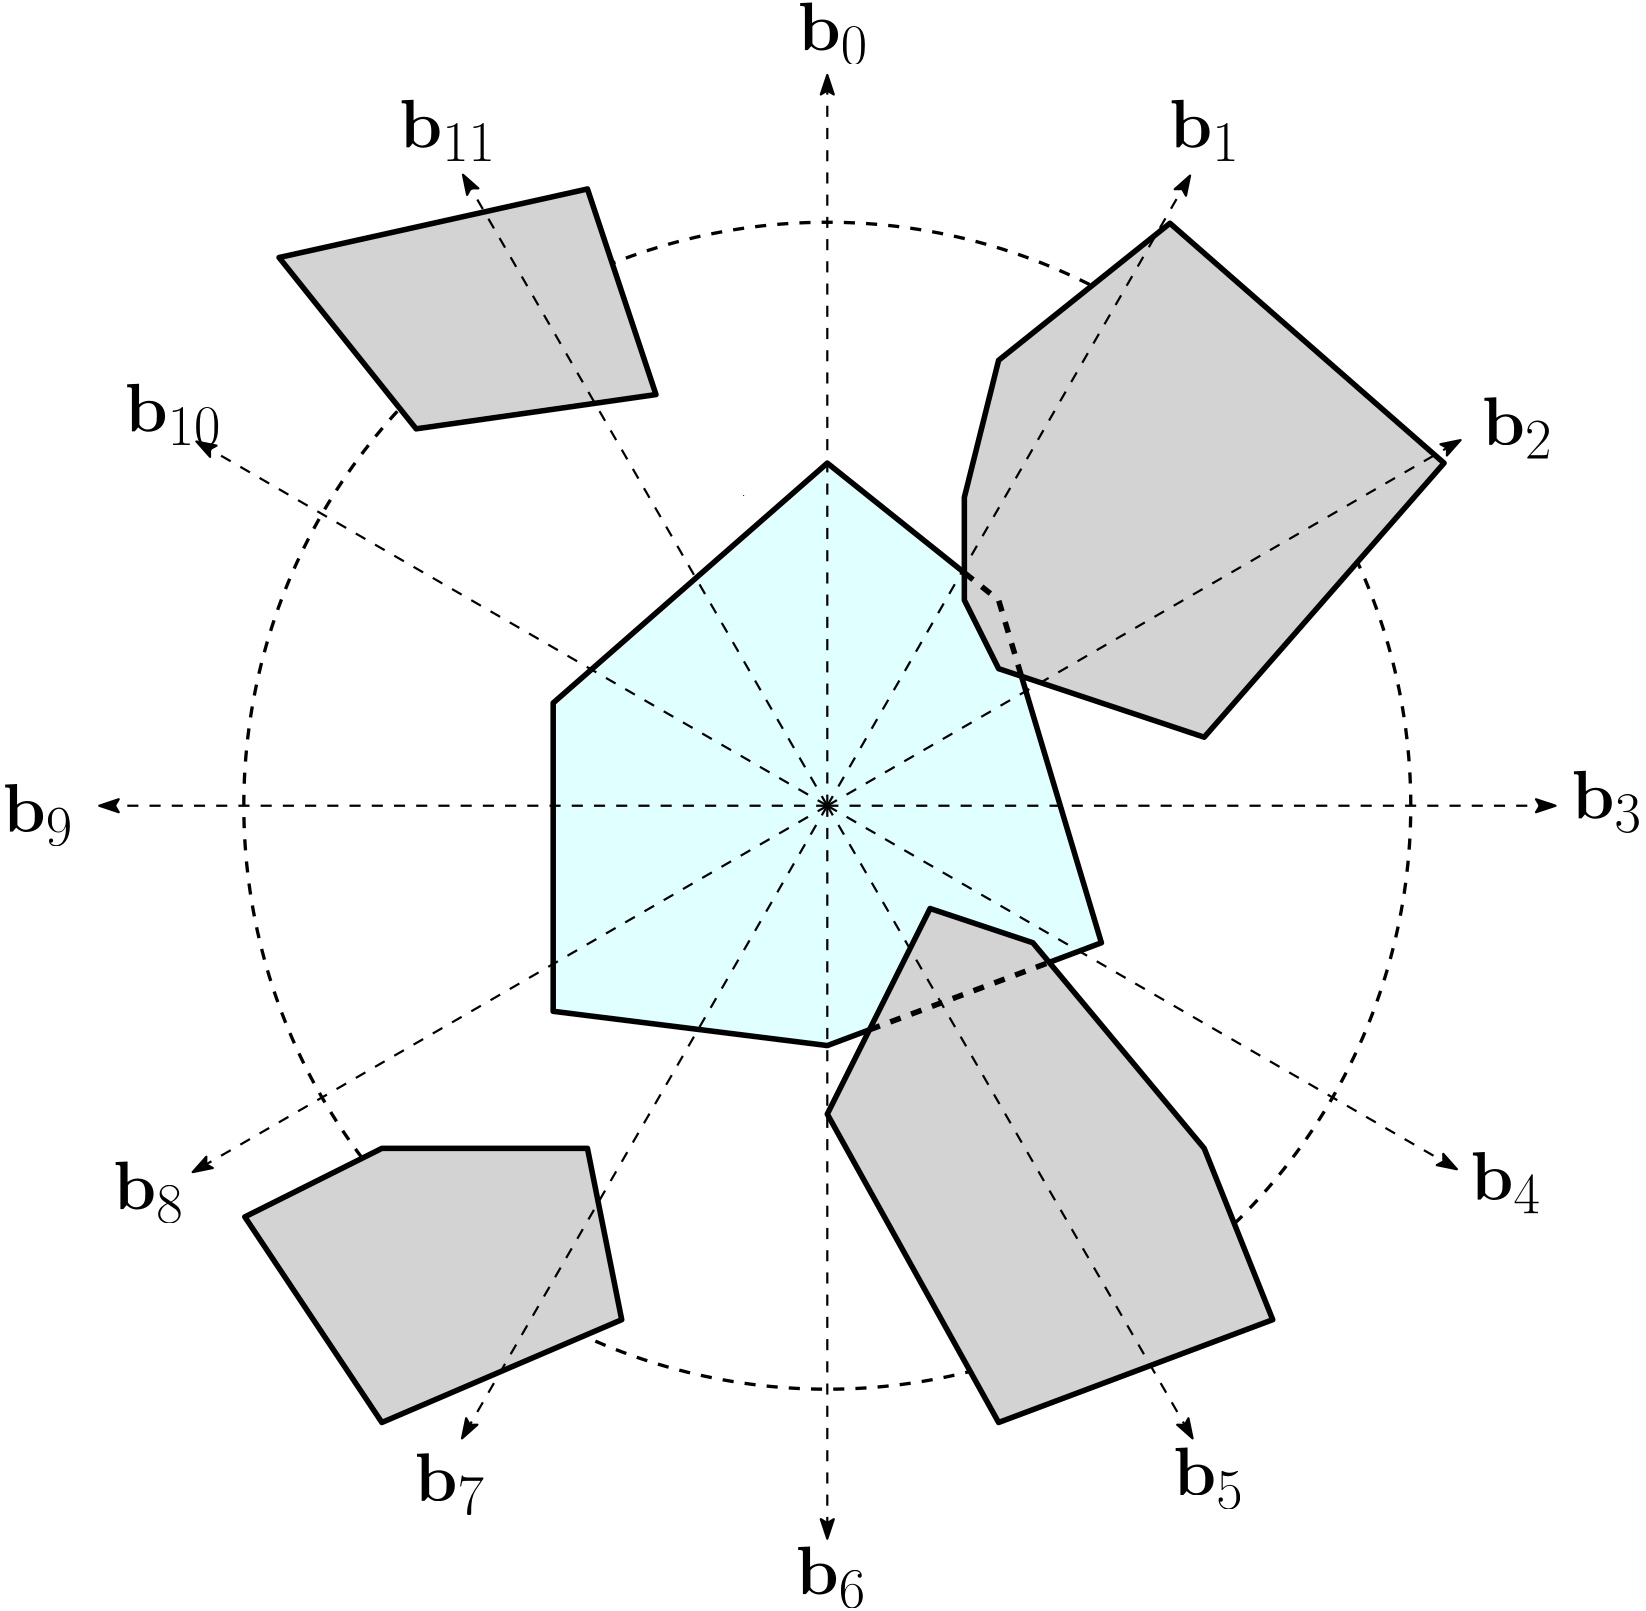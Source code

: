 <?xml version="1.0"?>
<!DOCTYPE ipe SYSTEM "ipe.dtd">
<ipe version="70005" creator="Ipe 7.1.1">
<info created="D:20130903161257" modified="D:20131030103536"/>
<ipestyle name="basic">
<symbol name="arrow/arc(spx)">
<path stroke="sym-stroke" fill="sym-stroke" pen="sym-pen">
0 0 m
-1 0.333 l
-1 -0.333 l
h
</path>
</symbol>
<symbol name="arrow/farc(spx)">
<path stroke="sym-stroke" fill="white" pen="sym-pen">
0 0 m
-1 0.333 l
-1 -0.333 l
h
</path>
</symbol>
<symbol name="mark/circle(sx)" transformations="translations">
<path fill="sym-stroke">
0.6 0 0 0.6 0 0 e
0.4 0 0 0.4 0 0 e
</path>
</symbol>
<symbol name="mark/disk(sx)" transformations="translations">
<path fill="sym-stroke">
0.6 0 0 0.6 0 0 e
</path>
</symbol>
<symbol name="mark/fdisk(sfx)" transformations="translations">
<group>
<path fill="sym-fill">
0.5 0 0 0.5 0 0 e
</path>
<path fill="sym-stroke" fillrule="eofill">
0.6 0 0 0.6 0 0 e
0.4 0 0 0.4 0 0 e
</path>
</group>
</symbol>
<symbol name="mark/box(sx)" transformations="translations">
<path fill="sym-stroke" fillrule="eofill">
-0.6 -0.6 m
0.6 -0.6 l
0.6 0.6 l
-0.6 0.6 l
h
-0.4 -0.4 m
0.4 -0.4 l
0.4 0.4 l
-0.4 0.4 l
h
</path>
</symbol>
<symbol name="mark/square(sx)" transformations="translations">
<path fill="sym-stroke">
-0.6 -0.6 m
0.6 -0.6 l
0.6 0.6 l
-0.6 0.6 l
h
</path>
</symbol>
<symbol name="mark/fsquare(sfx)" transformations="translations">
<group>
<path fill="sym-fill">
-0.5 -0.5 m
0.5 -0.5 l
0.5 0.5 l
-0.5 0.5 l
h
</path>
<path fill="sym-stroke" fillrule="eofill">
-0.6 -0.6 m
0.6 -0.6 l
0.6 0.6 l
-0.6 0.6 l
h
-0.4 -0.4 m
0.4 -0.4 l
0.4 0.4 l
-0.4 0.4 l
h
</path>
</group>
</symbol>
<symbol name="mark/cross(sx)" transformations="translations">
<group>
<path fill="sym-stroke">
-0.43 -0.57 m
0.57 0.43 l
0.43 0.57 l
-0.57 -0.43 l
h
</path>
<path fill="sym-stroke">
-0.43 0.57 m
0.57 -0.43 l
0.43 -0.57 l
-0.57 0.43 l
h
</path>
</group>
</symbol>
<symbol name="arrow/fnormal(spx)">
<path stroke="sym-stroke" fill="white" pen="sym-pen">
0 0 m
-1 0.333 l
-1 -0.333 l
h
</path>
</symbol>
<symbol name="arrow/pointed(spx)">
<path stroke="sym-stroke" fill="sym-stroke" pen="sym-pen">
0 0 m
-1 0.333 l
-0.8 0 l
-1 -0.333 l
h
</path>
</symbol>
<symbol name="arrow/fpointed(spx)">
<path stroke="sym-stroke" fill="white" pen="sym-pen">
0 0 m
-1 0.333 l
-0.8 0 l
-1 -0.333 l
h
</path>
</symbol>
<symbol name="arrow/linear(spx)">
<path stroke="sym-stroke" pen="sym-pen">
-1 0.333 m
0 0 l
-1 -0.333 l
</path>
</symbol>
<symbol name="arrow/fdouble(spx)">
<path stroke="sym-stroke" fill="white" pen="sym-pen">
0 0 m
-1 0.333 l
-1 -0.333 l
h
-1 0 m
-2 0.333 l
-2 -0.333 l
h
</path>
</symbol>
<symbol name="arrow/double(spx)">
<path stroke="sym-stroke" fill="sym-stroke" pen="sym-pen">
0 0 m
-1 0.333 l
-1 -0.333 l
h
-1 0 m
-2 0.333 l
-2 -0.333 l
h
</path>
</symbol>
<pen name="heavier" value="0.8"/>
<pen name="fat" value="1.2"/>
<pen name="ultrafat" value="2"/>
<symbolsize name="large" value="5"/>
<symbolsize name="small" value="2"/>
<symbolsize name="tiny" value="1.1"/>
<arrowsize name="large" value="10"/>
<arrowsize name="small" value="5"/>
<arrowsize name="tiny" value="3"/>
<color name="red" value="1 0 0"/>
<color name="green" value="0 1 0"/>
<color name="blue" value="0 0 1"/>
<color name="yellow" value="1 1 0"/>
<color name="orange" value="1 0.647 0"/>
<color name="gold" value="1 0.843 0"/>
<color name="purple" value="0.627 0.125 0.941"/>
<color name="gray" value="0.745"/>
<color name="brown" value="0.647 0.165 0.165"/>
<color name="navy" value="0 0 0.502"/>
<color name="pink" value="1 0.753 0.796"/>
<color name="seagreen" value="0.18 0.545 0.341"/>
<color name="turquoise" value="0.251 0.878 0.816"/>
<color name="violet" value="0.933 0.51 0.933"/>
<color name="darkblue" value="0 0 0.545"/>
<color name="darkcyan" value="0 0.545 0.545"/>
<color name="darkgray" value="0.663"/>
<color name="darkgreen" value="0 0.392 0"/>
<color name="darkmagenta" value="0.545 0 0.545"/>
<color name="darkorange" value="1 0.549 0"/>
<color name="darkred" value="0.545 0 0"/>
<color name="lightblue" value="0.678 0.847 0.902"/>
<color name="lightcyan" value="0.878 1 1"/>
<color name="lightgray" value="0.827"/>
<color name="lightgreen" value="0.565 0.933 0.565"/>
<color name="lightyellow" value="1 1 0.878"/>
<dashstyle name="dashed" value="[4] 0"/>
<dashstyle name="dotted" value="[1 3] 0"/>
<dashstyle name="dash dotted" value="[4 2 1 2] 0"/>
<dashstyle name="dash dot dotted" value="[4 2 1 2 1 2] 0"/>
<textsize name="large" value="\large"/>
<textsize name="small" value="\small"/>
<textsize name="tiny" value="\tiny"/>
<textsize name="Large" value="\Large"/>
<textsize name="LARGE" value="\LARGE"/>
<textsize name="huge" value="\huge"/>
<textsize name="Huge" value="\Huge"/>
<textsize name="footnote" value="\footnotesize"/>
<textstyle name="center" begin="\begin{center}" end="\end{center}"/>
<textstyle name="itemize" begin="\begin{itemize}" end="\end{itemize}"/>
<textstyle name="item" begin="\begin{itemize}\item{}" end="\end{itemize}"/>
<gridsize name="4 pts" value="4"/>
<gridsize name="8 pts (~3 mm)" value="8"/>
<gridsize name="16 pts (~6 mm)" value="16"/>
<gridsize name="32 pts (~12 mm)" value="32"/>
<gridsize name="10 pts (~3.5 mm)" value="10"/>
<gridsize name="20 pts (~7 mm)" value="20"/>
<gridsize name="14 pts (~5 mm)" value="14"/>
<gridsize name="28 pts (~10 mm)" value="28"/>
<gridsize name="56 pts (~20 mm)" value="56"/>
<anglesize name="90 deg" value="90"/>
<anglesize name="60 deg" value="60"/>
<anglesize name="45 deg" value="45"/>
<anglesize name="30 deg" value="30"/>
<anglesize name="22.5 deg" value="22.5"/>
<tiling name="falling" angle="-60" step="4" width="1"/>
<tiling name="rising" angle="30" step="4" width="1"/>
</ipestyle>
<ipestyle name="transparency">
<opacity name="75%" value="0.75"/>
<opacity name="50%" value="0.5"/>
<opacity name="25%" value="0.25"/>
<opacity name="10%" value="0.1"/>
<opacity name="20%" value="0.2"/>
<opacity name="30%" value="0.3"/>
<opacity name="40%" value="0.4"/>
<opacity name="60%" value="0.6"/>
<opacity name="70%" value="0.7"/>
<opacity name="80%" value="0.8"/>
<opacity name="90%" value="0.9"/>
</ipestyle>
<page>
<layer name="alpha"/>
<view layers="alpha" active="alpha"/>
<path layer="alpha" matrix="0.770931 0 0 0.770931 78.1582 81.1244" stroke="black" dash="dashed" pen="fat">
272.47 0 0 272.47 288 544 e
</path>
<path matrix="0.770931 0 0 0.770931 78.1582 81.1244" stroke="black" fill="lightcyan" pen="ultrafat">
288 704 m
368 640 l
416 480 l
288 432 l
160 448 l
160 592 l
h
</path>
<path matrix="0.770931 0 0 0.770931 78.1582 81.1244" stroke="black" fill="lightgray" pen="ultrafat">
448 816 m
368 752 l
352 688 l
352 640 l
368 608 l
464 576 l
576 704 l
h
</path>
<path matrix="0.770931 0 0 0.770931 78.1582 81.1244" stroke="black" fill="lightgray" pen="ultrafat">
336 496 m
384 480 l
464 384 l
496 304 l
368 256 l
288 400 l
h
</path>
<path matrix="0.770931 0 0 0.770931 78.1582 81.1244" stroke="black" fill="lightgray" pen="ultrafat">
16 352 m
80 384 l
176 384 l
192 304 l
80 256 l
h
</path>
<path matrix="0.770931 0 0 0.770931 78.1582 81.1244" stroke="black" fill="lightgray" pen="ultrafat">
32 800 m
96 720 l
208 736 l
176 832 l
h
</path>
<path matrix="0.770931 0 0 0.967114 78.1582 -25.5993" stroke="black" dash="dashed" pen="heavier" arrow="pointed/normal">
288 544 m
288 816 l
</path>
<path matrix="0.970036 0 0 0.970036 20.816 -27.1887" stroke="black" dash="dashed" pen="heavier" arrow="pointed/normal">
288 544 m
288 272 l
</path>
<path matrix="0.963571 0 0 0.963571 22.6779 -23.6718" stroke="black" dash="dashed" pen="heavier" arrow="pointed/normal">
288 544 m
16 544 l
</path>
<path matrix="0.963771 0 0 0.963771 22.6204 -23.7804" stroke="black" dash="dashed" pen="heavier" arrow="pointed/normal">
288 544 m
560 544 l
</path>
<path matrix="0.966105 0 0 0.966105 21.9482 -25.0502" stroke="black" dash="dashed" pen="heavier" arrow="pointed/normal">
288 544 m
523.966 680.235 l
</path>
<path matrix="0.958599 0 0 0.961381 24.1099 -22.4804" stroke="black" dash="dashed" pen="heavier" arrow="pointed/normal">
288 544 m
424.235 779.966 l
</path>
<path matrix="0.962608 0 0 0.962608 22.9551 -23.1481" stroke="black" dash="dashed" pen="heavier" arrow="pointed/normal">
288 544 m
151.765 779.966 l
</path>
<path matrix="0.962459 0 0 0.962459 22.998 -23.0671" stroke="black" dash="dashed" pen="heavier" arrow="pointed/normal">
288 544 m
52.0339 680.235 l
</path>
<path matrix="0.968156 0 0 0.968156 21.3575 -26.1658" stroke="black" dash="dashed" pen="heavier" arrow="pointed/normal">
288 544 m
52.0339 407.765 l
</path>
<path matrix="0.965135 0 0 0.965135 22.2276 -24.5224" stroke="black" dash="dashed" pen="heavier" arrow="pointed/normal">
288 544 m
151.765 308.034 l
</path>
<path matrix="0.965176 0 0 0.965176 22.2156 -24.5451" stroke="black" dash="dashed" pen="heavier" arrow="pointed/normal">
288 544 m
424.235 308.034 l
</path>
<path matrix="0.960526 0 0 0.960526 23.5547 -22.0156" stroke="black" dash="dashed" pen="heavier" arrow="pointed/normal">
288 544 m
523.966 407.765 l
</path>
<path matrix="0.770931 0 0 0.770931 78.1582 81.1244" stroke="black" cap="1">
248.941 688.856 m
248.941 688.856 l
</path>
<path matrix="0.770931 0 0 0.770931 78.1582 81.1244" stroke="black" dash="dashed" pen="ultrafat">
307.692 439.385 m
391.619 470.857 l
</path>
<path matrix="0.770931 0 0 0.770931 78.1582 81.1244" stroke="black" dash="dashed" pen="ultrafat">
352 652.8 m
368 640 l
378.667 604.444 l
</path>
<text matrix="0.905006 0 0 0.905006 27.3355 24.2757" transformations="translations" pos="289.69 826.604" stroke="black" type="label" valign="baseline" size="Huge">$\mathbf b_0$</text>
<text matrix="0.905006 0 0 0.905006 161.145 -10.7208" transformations="translations" pos="289.69 826.604" stroke="black" type="label" valign="baseline" size="Huge">$\mathbf b_1$</text>
<text matrix="0.905006 0 0 0.905006 273.682 -117.768" transformations="translations" pos="289.69 826.604" stroke="black" type="label" valign="baseline" size="Huge">$\mathbf b_2$</text>
<text matrix="0.905006 0 0 0.905006 305.934 -252.264" transformations="translations" pos="289.69 826.604" stroke="black" type="label" valign="baseline" size="Huge">$\mathbf b_3$</text>
<text matrix="0.905006 0 0 0.905006 269.565 -389.504" transformations="translations" pos="289.69 826.604" stroke="black" type="label" valign="baseline" size="Huge">$\mathbf b_4$</text>
<text matrix="0.905006 0 0 0.905006 162.518 -495.865" transformations="translations" pos="289.69 826.604" stroke="black" type="label" valign="baseline" size="Huge">$\mathbf b_5$</text>
<text matrix="0.905006 0 0 0.905006 26.6499 -531.548" transformations="translations" pos="289.69 826.604" stroke="black" type="label" valign="baseline" size="Huge">$\mathbf b_6$</text>
<text matrix="0.905006 0 0 0.905006 -110.59 -497.924" transformations="translations" pos="289.69 826.604" stroke="black" type="label" valign="baseline" size="Huge">$\mathbf b_7$</text>
<text matrix="0.905006 0 0 0.905006 -219.01 -392.935" transformations="translations" pos="289.69 826.604" stroke="black" type="label" valign="baseline" size="Huge">$\mathbf b_8$</text>
<text matrix="0.905006 0 0 0.905006 -258.81 -257.067" transformations="translations" pos="289.69 826.604" stroke="black" type="label" valign="baseline" size="Huge">$\mathbf b_9$</text>
<text matrix="0.905006 0 0 0.905006 -214.893 -112.965" transformations="translations" pos="289.69 826.604" stroke="black" type="label" valign="baseline" size="Huge">$\mathbf b_{10}$</text>
<text matrix="0.905006 0 0 0.905006 -116.08 -10.7212" transformations="translations" pos="289.69 826.604" stroke="black" type="label" valign="baseline" size="Huge">$\mathbf b_{11}$</text>
</page>
</ipe>

